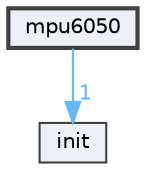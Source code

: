 digraph "mpu6050"
{
 // LATEX_PDF_SIZE
  bgcolor="transparent";
  edge [fontname=Helvetica,fontsize=10,labelfontname=Helvetica,labelfontsize=10];
  node [fontname=Helvetica,fontsize=10,shape=box,height=0.2,width=0.4];
  compound=true
  dir_51be52da11906fed462fcdf7b3abdca8 [label="mpu6050", fillcolor="#edf0f7", color="grey25", style="filled,bold", URL="dir_51be52da11906fed462fcdf7b3abdca8.html",tooltip=""];
  dir_b1b7c248586c03e23e648237ba8dbb8d [label="init", fillcolor="#edf0f7", color="grey25", style="filled", URL="dir_b1b7c248586c03e23e648237ba8dbb8d.html",tooltip=""];
  dir_51be52da11906fed462fcdf7b3abdca8->dir_b1b7c248586c03e23e648237ba8dbb8d [headlabel="1", labeldistance=1.5 headhref="dir_000005_000002.html" color="steelblue1" fontcolor="steelblue1"];
}
